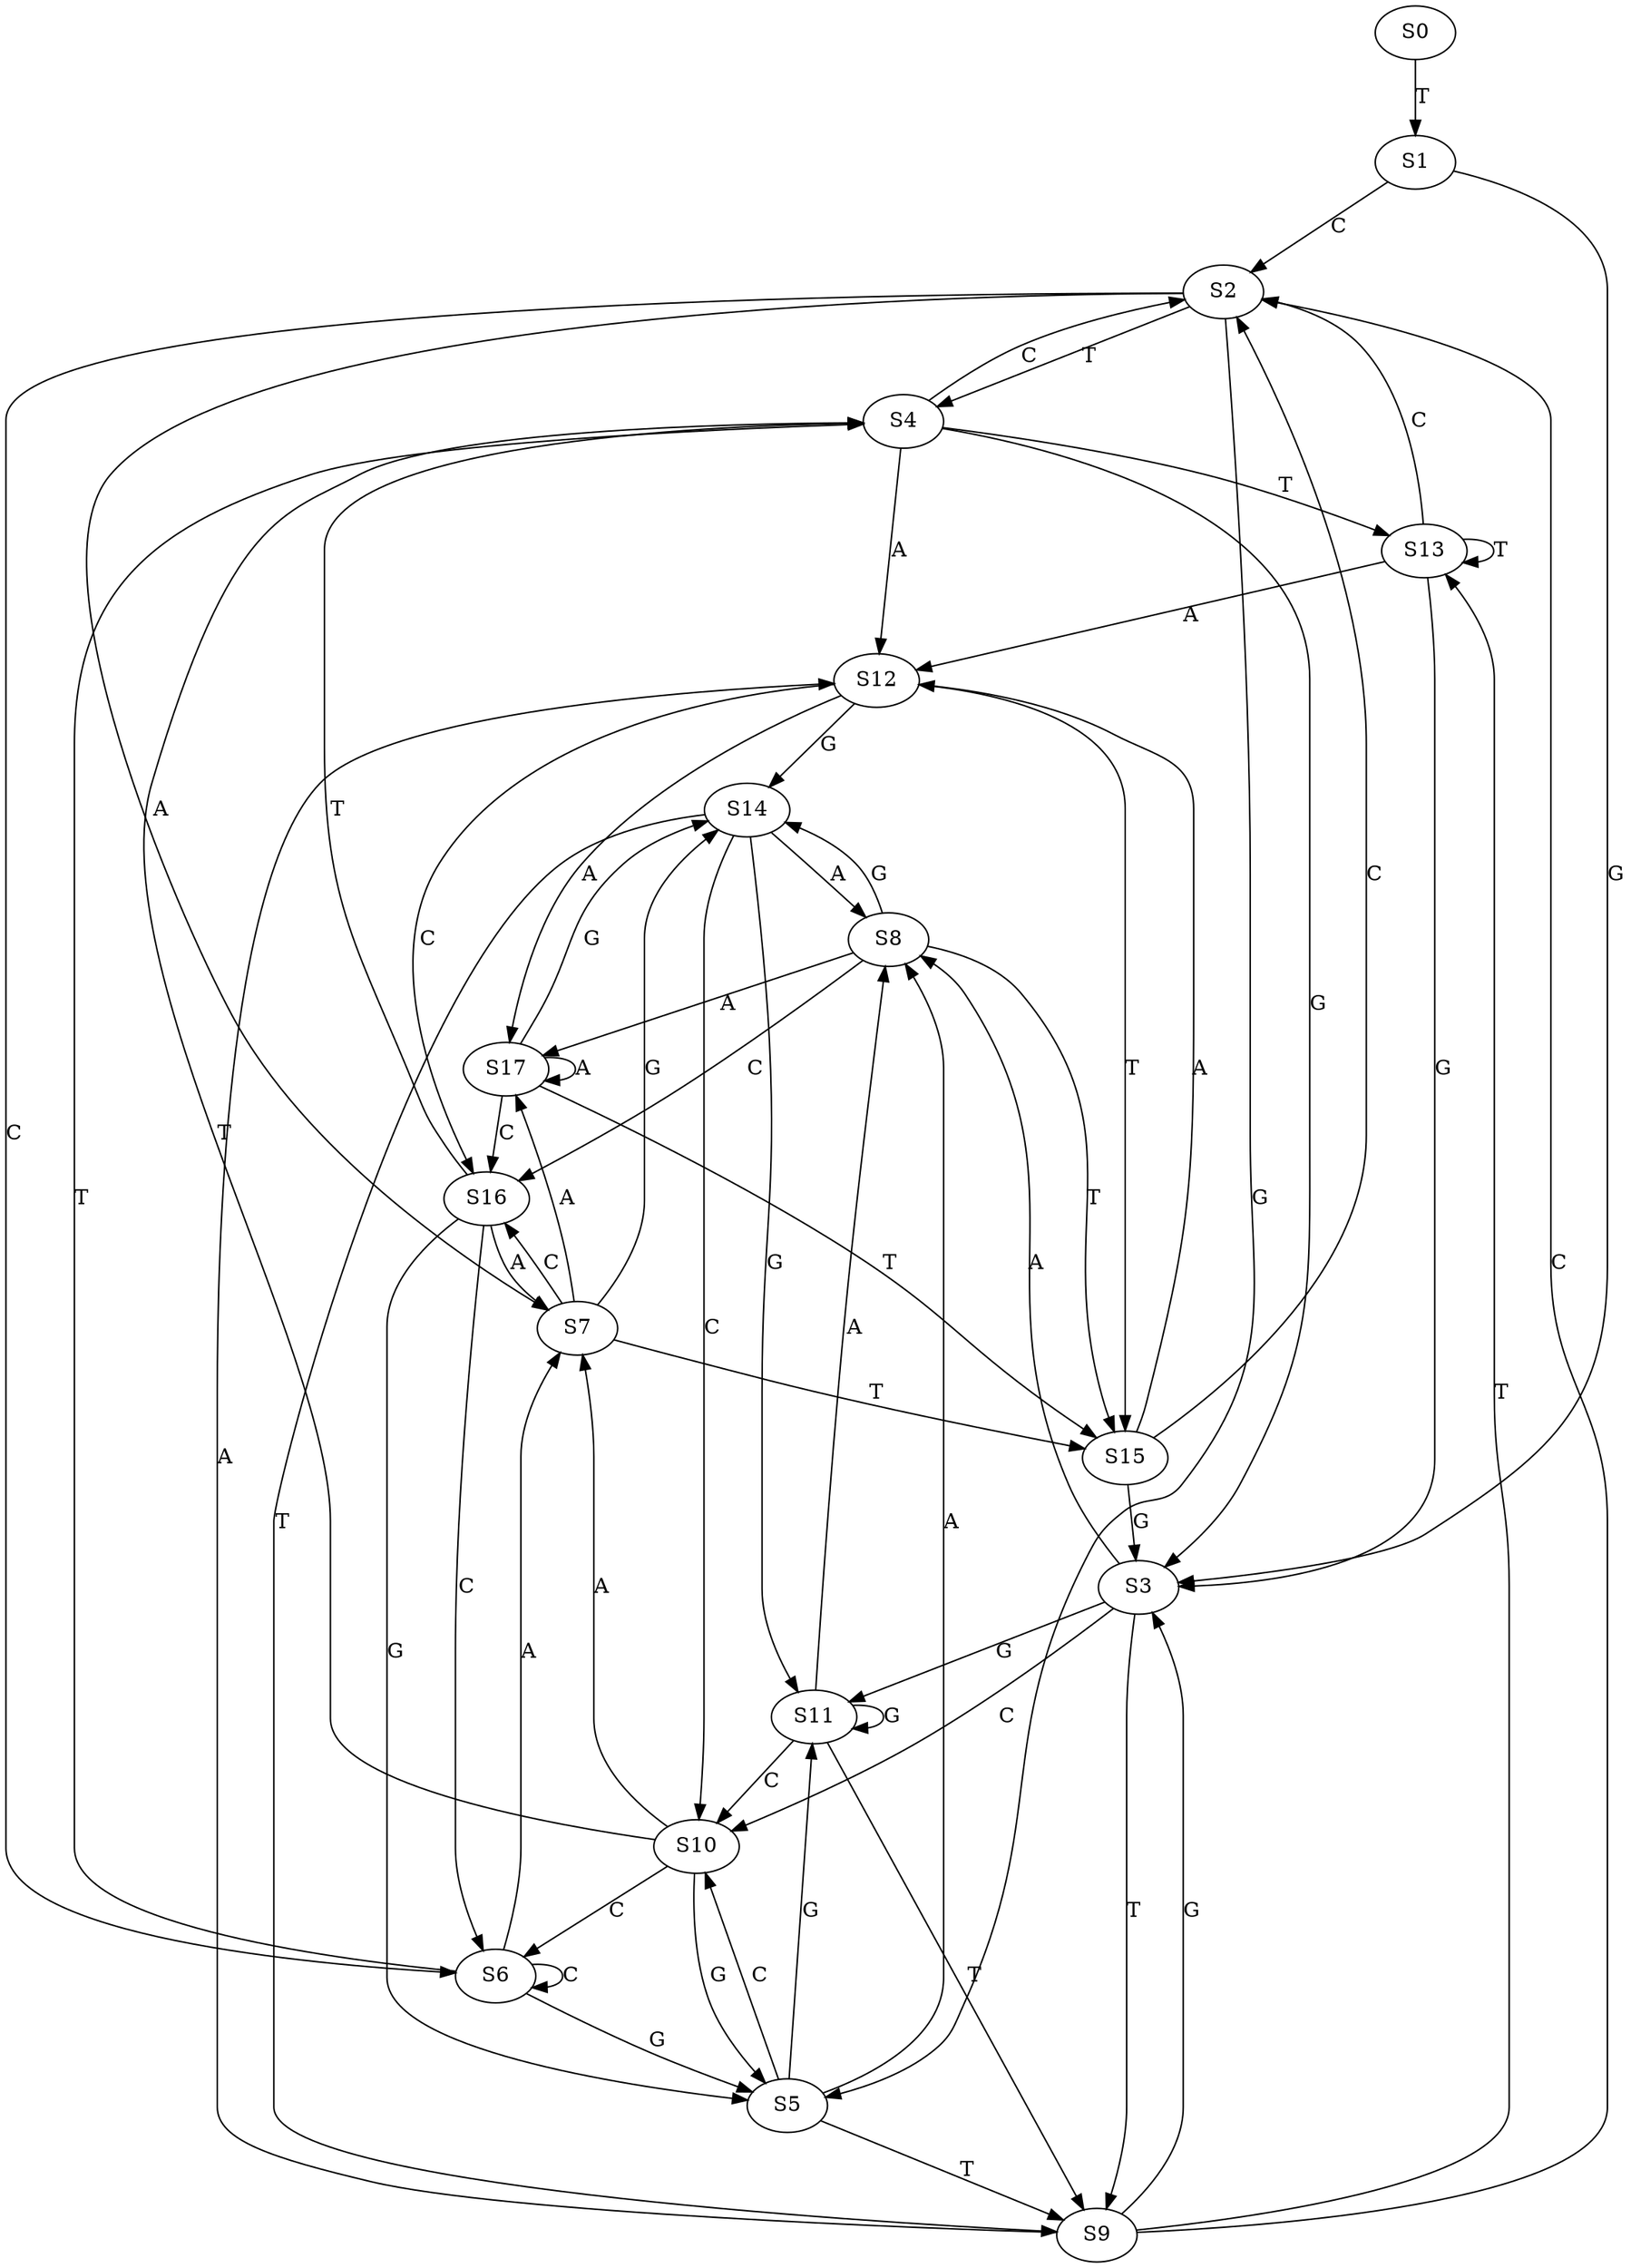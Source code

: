 strict digraph  {
	S0 -> S1 [ label = T ];
	S1 -> S2 [ label = C ];
	S1 -> S3 [ label = G ];
	S2 -> S4 [ label = T ];
	S2 -> S5 [ label = G ];
	S2 -> S6 [ label = C ];
	S2 -> S7 [ label = A ];
	S3 -> S8 [ label = A ];
	S3 -> S9 [ label = T ];
	S3 -> S10 [ label = C ];
	S3 -> S11 [ label = G ];
	S4 -> S3 [ label = G ];
	S4 -> S2 [ label = C ];
	S4 -> S12 [ label = A ];
	S4 -> S13 [ label = T ];
	S5 -> S11 [ label = G ];
	S5 -> S9 [ label = T ];
	S5 -> S8 [ label = A ];
	S5 -> S10 [ label = C ];
	S6 -> S5 [ label = G ];
	S6 -> S6 [ label = C ];
	S6 -> S7 [ label = A ];
	S6 -> S4 [ label = T ];
	S7 -> S14 [ label = G ];
	S7 -> S15 [ label = T ];
	S7 -> S16 [ label = C ];
	S7 -> S17 [ label = A ];
	S8 -> S14 [ label = G ];
	S8 -> S17 [ label = A ];
	S8 -> S16 [ label = C ];
	S8 -> S15 [ label = T ];
	S9 -> S12 [ label = A ];
	S9 -> S2 [ label = C ];
	S9 -> S3 [ label = G ];
	S9 -> S13 [ label = T ];
	S10 -> S6 [ label = C ];
	S10 -> S4 [ label = T ];
	S10 -> S5 [ label = G ];
	S10 -> S7 [ label = A ];
	S11 -> S8 [ label = A ];
	S11 -> S9 [ label = T ];
	S11 -> S11 [ label = G ];
	S11 -> S10 [ label = C ];
	S12 -> S14 [ label = G ];
	S12 -> S15 [ label = T ];
	S12 -> S17 [ label = A ];
	S12 -> S16 [ label = C ];
	S13 -> S2 [ label = C ];
	S13 -> S12 [ label = A ];
	S13 -> S3 [ label = G ];
	S13 -> S13 [ label = T ];
	S14 -> S9 [ label = T ];
	S14 -> S11 [ label = G ];
	S14 -> S8 [ label = A ];
	S14 -> S10 [ label = C ];
	S15 -> S12 [ label = A ];
	S15 -> S2 [ label = C ];
	S15 -> S3 [ label = G ];
	S16 -> S7 [ label = A ];
	S16 -> S4 [ label = T ];
	S16 -> S6 [ label = C ];
	S16 -> S5 [ label = G ];
	S17 -> S15 [ label = T ];
	S17 -> S16 [ label = C ];
	S17 -> S14 [ label = G ];
	S17 -> S17 [ label = A ];
}
